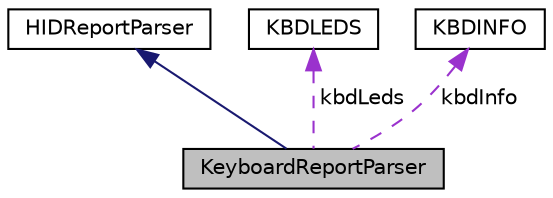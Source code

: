 digraph "KeyboardReportParser"
{
  edge [fontname="Helvetica",fontsize="10",labelfontname="Helvetica",labelfontsize="10"];
  node [fontname="Helvetica",fontsize="10",shape=record];
  Node1 [label="KeyboardReportParser",height=0.2,width=0.4,color="black", fillcolor="grey75", style="filled" fontcolor="black"];
  Node2 -> Node1 [dir="back",color="midnightblue",fontsize="10",style="solid",fontname="Helvetica"];
  Node2 [label="HIDReportParser",height=0.2,width=0.4,color="black", fillcolor="white", style="filled",URL="$class_h_i_d_report_parser.html"];
  Node3 -> Node1 [dir="back",color="darkorchid3",fontsize="10",style="dashed",label=" kbdLeds" ,fontname="Helvetica"];
  Node3 [label="KBDLEDS",height=0.2,width=0.4,color="black", fillcolor="white", style="filled",URL="$struct_k_b_d_l_e_d_s.html"];
  Node4 -> Node1 [dir="back",color="darkorchid3",fontsize="10",style="dashed",label=" kbdInfo" ,fontname="Helvetica"];
  Node4 [label="KBDINFO",height=0.2,width=0.4,color="black", fillcolor="white", style="filled",URL="$struct_k_b_d_i_n_f_o.html"];
}
